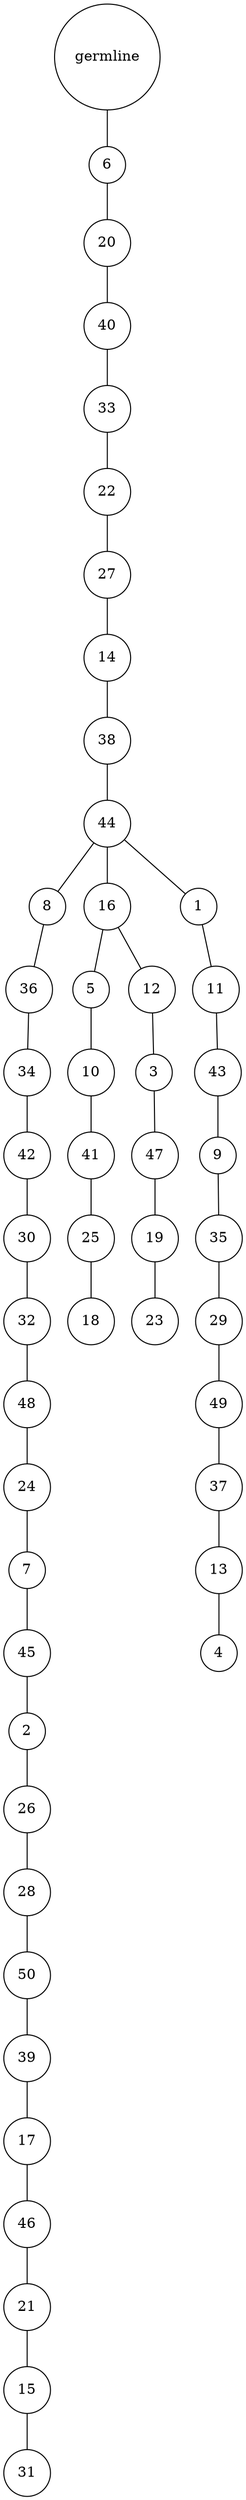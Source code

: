 graph {
	rankdir=UD;
	splines=line;
	node [shape=circle]
	"0x7f057903cb80" [label="germline"];
	"0x7f057903cbb0" [label="6"];
	"0x7f057903cb80" -- "0x7f057903cbb0" ;
	"0x7f057903cbe0" [label="20"];
	"0x7f057903cbb0" -- "0x7f057903cbe0" ;
	"0x7f057903cc10" [label="40"];
	"0x7f057903cbe0" -- "0x7f057903cc10" ;
	"0x7f057903cc40" [label="33"];
	"0x7f057903cc10" -- "0x7f057903cc40" ;
	"0x7f057903cc70" [label="22"];
	"0x7f057903cc40" -- "0x7f057903cc70" ;
	"0x7f057903cca0" [label="27"];
	"0x7f057903cc70" -- "0x7f057903cca0" ;
	"0x7f057903ccd0" [label="14"];
	"0x7f057903cca0" -- "0x7f057903ccd0" ;
	"0x7f057903cd00" [label="38"];
	"0x7f057903ccd0" -- "0x7f057903cd00" ;
	"0x7f057903cd30" [label="44"];
	"0x7f057903cd00" -- "0x7f057903cd30" ;
	"0x7f057903cd60" [label="8"];
	"0x7f057903cd30" -- "0x7f057903cd60" ;
	"0x7f057903cd90" [label="36"];
	"0x7f057903cd60" -- "0x7f057903cd90" ;
	"0x7f057903cdc0" [label="34"];
	"0x7f057903cd90" -- "0x7f057903cdc0" ;
	"0x7f057903cdf0" [label="42"];
	"0x7f057903cdc0" -- "0x7f057903cdf0" ;
	"0x7f057903ce20" [label="30"];
	"0x7f057903cdf0" -- "0x7f057903ce20" ;
	"0x7f057903ce50" [label="32"];
	"0x7f057903ce20" -- "0x7f057903ce50" ;
	"0x7f057903ce80" [label="48"];
	"0x7f057903ce50" -- "0x7f057903ce80" ;
	"0x7f057903ceb0" [label="24"];
	"0x7f057903ce80" -- "0x7f057903ceb0" ;
	"0x7f057903cee0" [label="7"];
	"0x7f057903ceb0" -- "0x7f057903cee0" ;
	"0x7f057903cf10" [label="45"];
	"0x7f057903cee0" -- "0x7f057903cf10" ;
	"0x7f057903cf40" [label="2"];
	"0x7f057903cf10" -- "0x7f057903cf40" ;
	"0x7f057903cf70" [label="26"];
	"0x7f057903cf40" -- "0x7f057903cf70" ;
	"0x7f057903cfa0" [label="28"];
	"0x7f057903cf70" -- "0x7f057903cfa0" ;
	"0x7f057903cfd0" [label="50"];
	"0x7f057903cfa0" -- "0x7f057903cfd0" ;
	"0x7f0579048040" [label="39"];
	"0x7f057903cfd0" -- "0x7f0579048040" ;
	"0x7f0579048070" [label="17"];
	"0x7f0579048040" -- "0x7f0579048070" ;
	"0x7f05790480a0" [label="46"];
	"0x7f0579048070" -- "0x7f05790480a0" ;
	"0x7f05790480d0" [label="21"];
	"0x7f05790480a0" -- "0x7f05790480d0" ;
	"0x7f0579048100" [label="15"];
	"0x7f05790480d0" -- "0x7f0579048100" ;
	"0x7f0579048130" [label="31"];
	"0x7f0579048100" -- "0x7f0579048130" ;
	"0x7f0579048160" [label="16"];
	"0x7f057903cd30" -- "0x7f0579048160" ;
	"0x7f0579048190" [label="5"];
	"0x7f0579048160" -- "0x7f0579048190" ;
	"0x7f05790481c0" [label="10"];
	"0x7f0579048190" -- "0x7f05790481c0" ;
	"0x7f05790481f0" [label="41"];
	"0x7f05790481c0" -- "0x7f05790481f0" ;
	"0x7f0579048220" [label="25"];
	"0x7f05790481f0" -- "0x7f0579048220" ;
	"0x7f0579048250" [label="18"];
	"0x7f0579048220" -- "0x7f0579048250" ;
	"0x7f0579048280" [label="12"];
	"0x7f0579048160" -- "0x7f0579048280" ;
	"0x7f05790482b0" [label="3"];
	"0x7f0579048280" -- "0x7f05790482b0" ;
	"0x7f05790482e0" [label="47"];
	"0x7f05790482b0" -- "0x7f05790482e0" ;
	"0x7f0579048310" [label="19"];
	"0x7f05790482e0" -- "0x7f0579048310" ;
	"0x7f0579048340" [label="23"];
	"0x7f0579048310" -- "0x7f0579048340" ;
	"0x7f0579048370" [label="1"];
	"0x7f057903cd30" -- "0x7f0579048370" ;
	"0x7f05790483a0" [label="11"];
	"0x7f0579048370" -- "0x7f05790483a0" ;
	"0x7f05790483d0" [label="43"];
	"0x7f05790483a0" -- "0x7f05790483d0" ;
	"0x7f0579048400" [label="9"];
	"0x7f05790483d0" -- "0x7f0579048400" ;
	"0x7f0579048430" [label="35"];
	"0x7f0579048400" -- "0x7f0579048430" ;
	"0x7f0579048460" [label="29"];
	"0x7f0579048430" -- "0x7f0579048460" ;
	"0x7f0579048490" [label="49"];
	"0x7f0579048460" -- "0x7f0579048490" ;
	"0x7f05790484c0" [label="37"];
	"0x7f0579048490" -- "0x7f05790484c0" ;
	"0x7f05790484f0" [label="13"];
	"0x7f05790484c0" -- "0x7f05790484f0" ;
	"0x7f0579048520" [label="4"];
	"0x7f05790484f0" -- "0x7f0579048520" ;
}
